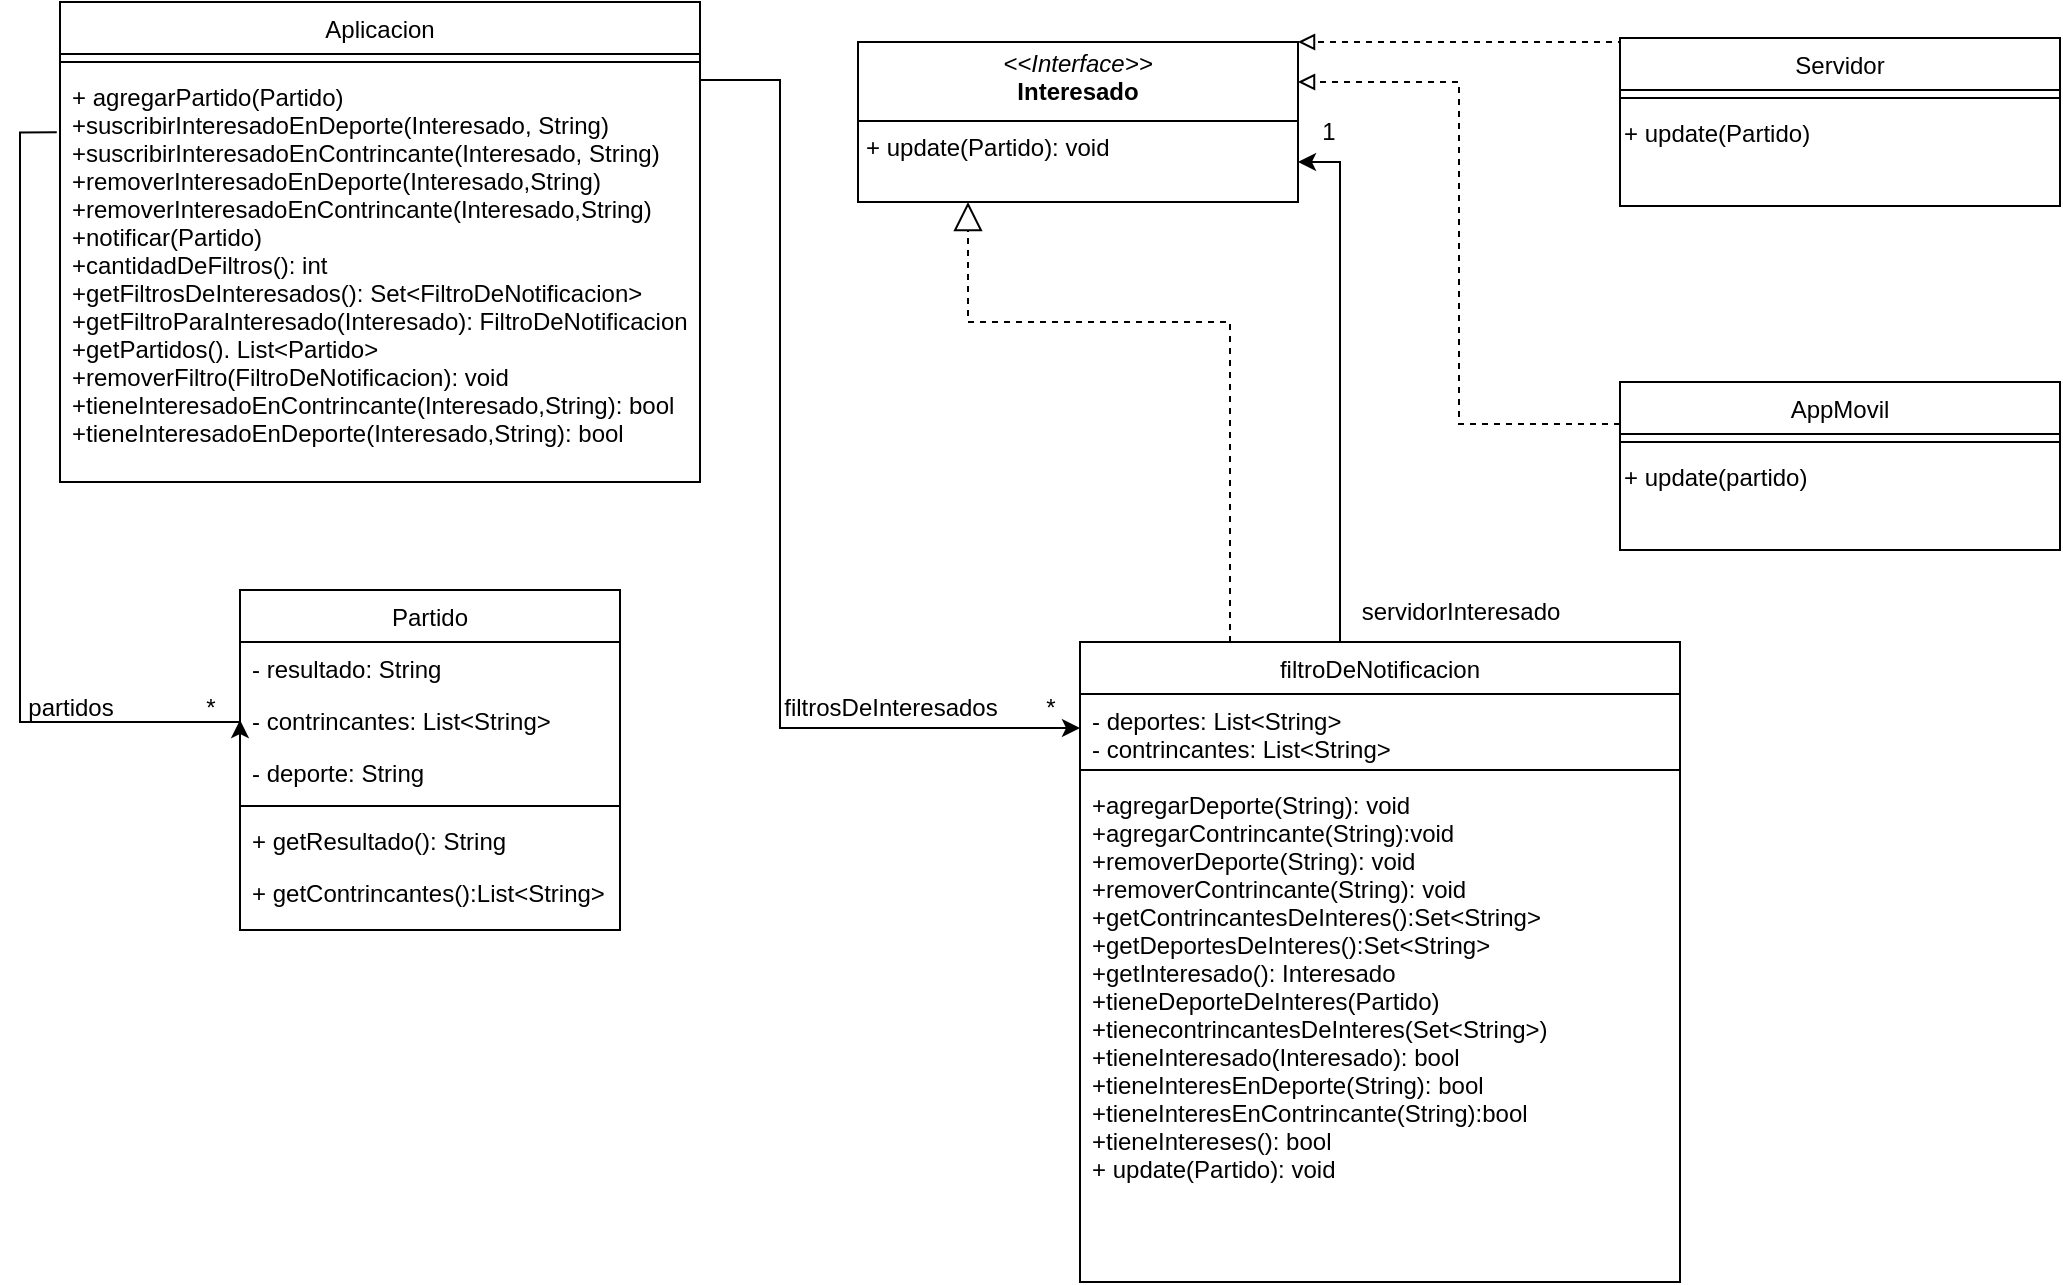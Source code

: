 <mxfile version="24.8.9">
  <diagram id="C5RBs43oDa-KdzZeNtuy" name="Page-1">
    <mxGraphModel dx="476" dy="521" grid="1" gridSize="10" guides="1" tooltips="1" connect="1" arrows="1" fold="1" page="1" pageScale="1" pageWidth="1169" pageHeight="827" math="0" shadow="0">
      <root>
        <mxCell id="WIyWlLk6GJQsqaUBKTNV-0" />
        <mxCell id="WIyWlLk6GJQsqaUBKTNV-1" parent="WIyWlLk6GJQsqaUBKTNV-0" />
        <mxCell id="zkfFHV4jXpPFQw0GAbJ--0" value="Aplicacion" style="swimlane;fontStyle=0;align=center;verticalAlign=top;childLayout=stackLayout;horizontal=1;startSize=26;horizontalStack=0;resizeParent=1;resizeLast=0;collapsible=1;marginBottom=0;rounded=0;shadow=0;strokeWidth=1;" parent="WIyWlLk6GJQsqaUBKTNV-1" vertex="1">
          <mxGeometry x="60" y="120" width="320" height="240" as="geometry">
            <mxRectangle x="230" y="140" width="160" height="26" as="alternateBounds" />
          </mxGeometry>
        </mxCell>
        <mxCell id="zkfFHV4jXpPFQw0GAbJ--4" value="" style="line;html=1;strokeWidth=1;align=left;verticalAlign=middle;spacingTop=-1;spacingLeft=3;spacingRight=3;rotatable=0;labelPosition=right;points=[];portConstraint=eastwest;" parent="zkfFHV4jXpPFQw0GAbJ--0" vertex="1">
          <mxGeometry y="26" width="320" height="8" as="geometry" />
        </mxCell>
        <mxCell id="zkfFHV4jXpPFQw0GAbJ--5" value="+ agregarPartido(Partido)&#xa;+suscribirInteresadoEnDeporte(Interesado, String)&#xa;+suscribirInteresadoEnContrincante(Interesado, String)&#xa;+removerInteresadoEnDeporte(Interesado,String)&#xa;+removerInteresadoEnContrincante(Interesado,String)&#xa;+notificar(Partido)&#xa;+cantidadDeFiltros(): int&#xa;+getFiltrosDeInteresados(): Set&lt;FiltroDeNotificacion&gt;&#xa;+getFiltroParaInteresado(Interesado): FiltroDeNotificacion&#xa;+getPartidos(). List&lt;Partido&gt;&#xa;+removerFiltro(FiltroDeNotificacion): void&#xa;+tieneInteresadoEnContrincante(Interesado,String): bool&#xa;+tieneInteresadoEnDeporte(Interesado,String): bool" style="text;align=left;verticalAlign=top;spacingLeft=4;spacingRight=4;overflow=hidden;rotatable=0;points=[[0,0.5],[1,0.5]];portConstraint=eastwest;" parent="zkfFHV4jXpPFQw0GAbJ--0" vertex="1">
          <mxGeometry y="34" width="320" height="196" as="geometry" />
        </mxCell>
        <mxCell id="zkfFHV4jXpPFQw0GAbJ--6" value="filtroDeNotificacion" style="swimlane;fontStyle=0;align=center;verticalAlign=top;childLayout=stackLayout;horizontal=1;startSize=26;horizontalStack=0;resizeParent=1;resizeLast=0;collapsible=1;marginBottom=0;rounded=0;shadow=0;strokeWidth=1;" parent="WIyWlLk6GJQsqaUBKTNV-1" vertex="1">
          <mxGeometry x="570" y="440" width="300" height="320" as="geometry">
            <mxRectangle x="130" y="380" width="160" height="26" as="alternateBounds" />
          </mxGeometry>
        </mxCell>
        <mxCell id="zkfFHV4jXpPFQw0GAbJ--7" value="- deportes: List&lt;String&gt;&#xa;- contrincantes: List&lt;String&gt;" style="text;align=left;verticalAlign=top;spacingLeft=4;spacingRight=4;overflow=hidden;rotatable=0;points=[[0,0.5],[1,0.5]];portConstraint=eastwest;" parent="zkfFHV4jXpPFQw0GAbJ--6" vertex="1">
          <mxGeometry y="26" width="300" height="34" as="geometry" />
        </mxCell>
        <mxCell id="zkfFHV4jXpPFQw0GAbJ--9" value="" style="line;html=1;strokeWidth=1;align=left;verticalAlign=middle;spacingTop=-1;spacingLeft=3;spacingRight=3;rotatable=0;labelPosition=right;points=[];portConstraint=eastwest;" parent="zkfFHV4jXpPFQw0GAbJ--6" vertex="1">
          <mxGeometry y="60" width="300" height="8" as="geometry" />
        </mxCell>
        <mxCell id="zkfFHV4jXpPFQw0GAbJ--11" value="+agregarDeporte(String): void&#xa;+agregarContrincante(String):void&#xa;+removerDeporte(String): void&#xa;+removerContrincante(String): void&#xa;+getContrincantesDeInteres():Set&lt;String&gt;&#xa;+getDeportesDeInteres():Set&lt;String&gt;&#xa;+getInteresado(): Interesado&#xa;+tieneDeporteDeInteres(Partido)&#xa;+tienecontrincantesDeInteres(Set&lt;String&gt;)&#xa;+tieneInteresado(Interesado): bool&#xa;+tieneInteresEnDeporte(String): bool&#xa;+tieneInteresEnContrincante(String):bool&#xa;+tieneIntereses(): bool&#xa;+ update(Partido): void&#xa;" style="text;align=left;verticalAlign=top;spacingLeft=4;spacingRight=4;overflow=hidden;rotatable=0;points=[[0,0.5],[1,0.5]];portConstraint=eastwest;" parent="zkfFHV4jXpPFQw0GAbJ--6" vertex="1">
          <mxGeometry y="68" width="300" height="232" as="geometry" />
        </mxCell>
        <mxCell id="zkfFHV4jXpPFQw0GAbJ--17" value="Partido" style="swimlane;fontStyle=0;align=center;verticalAlign=top;childLayout=stackLayout;horizontal=1;startSize=26;horizontalStack=0;resizeParent=1;resizeLast=0;collapsible=1;marginBottom=0;rounded=0;shadow=0;strokeWidth=1;" parent="WIyWlLk6GJQsqaUBKTNV-1" vertex="1">
          <mxGeometry x="150" y="414" width="190" height="170" as="geometry">
            <mxRectangle x="550" y="140" width="160" height="26" as="alternateBounds" />
          </mxGeometry>
        </mxCell>
        <mxCell id="zkfFHV4jXpPFQw0GAbJ--18" value="- resultado: String&#xa;" style="text;align=left;verticalAlign=top;spacingLeft=4;spacingRight=4;overflow=hidden;rotatable=0;points=[[0,0.5],[1,0.5]];portConstraint=eastwest;" parent="zkfFHV4jXpPFQw0GAbJ--17" vertex="1">
          <mxGeometry y="26" width="190" height="26" as="geometry" />
        </mxCell>
        <mxCell id="-P2QLp9WxHlWNW9Fwttb-0" value="- contrincantes: List&lt;String&gt;" style="text;align=left;verticalAlign=top;spacingLeft=4;spacingRight=4;overflow=hidden;rotatable=0;points=[[0,0.5],[1,0.5]];portConstraint=eastwest;rounded=0;shadow=0;html=0;" parent="zkfFHV4jXpPFQw0GAbJ--17" vertex="1">
          <mxGeometry y="52" width="190" height="26" as="geometry" />
        </mxCell>
        <mxCell id="zkfFHV4jXpPFQw0GAbJ--19" value="- deporte: String" style="text;align=left;verticalAlign=top;spacingLeft=4;spacingRight=4;overflow=hidden;rotatable=0;points=[[0,0.5],[1,0.5]];portConstraint=eastwest;rounded=0;shadow=0;html=0;" parent="zkfFHV4jXpPFQw0GAbJ--17" vertex="1">
          <mxGeometry y="78" width="190" height="26" as="geometry" />
        </mxCell>
        <mxCell id="zkfFHV4jXpPFQw0GAbJ--23" value="" style="line;html=1;strokeWidth=1;align=left;verticalAlign=middle;spacingTop=-1;spacingLeft=3;spacingRight=3;rotatable=0;labelPosition=right;points=[];portConstraint=eastwest;" parent="zkfFHV4jXpPFQw0GAbJ--17" vertex="1">
          <mxGeometry y="104" width="190" height="8" as="geometry" />
        </mxCell>
        <mxCell id="zkfFHV4jXpPFQw0GAbJ--24" value="+ getResultado(): String" style="text;align=left;verticalAlign=top;spacingLeft=4;spacingRight=4;overflow=hidden;rotatable=0;points=[[0,0.5],[1,0.5]];portConstraint=eastwest;" parent="zkfFHV4jXpPFQw0GAbJ--17" vertex="1">
          <mxGeometry y="112" width="190" height="26" as="geometry" />
        </mxCell>
        <mxCell id="zkfFHV4jXpPFQw0GAbJ--25" value="+ getContrincantes():List&lt;String&gt;" style="text;align=left;verticalAlign=top;spacingLeft=4;spacingRight=4;overflow=hidden;rotatable=0;points=[[0,0.5],[1,0.5]];portConstraint=eastwest;" parent="zkfFHV4jXpPFQw0GAbJ--17" vertex="1">
          <mxGeometry y="138" width="190" height="26" as="geometry" />
        </mxCell>
        <mxCell id="-P2QLp9WxHlWNW9Fwttb-1" value="&lt;p style=&quot;margin:0px;margin-top:4px;text-align:center;&quot;&gt;&lt;i&gt;&amp;lt;&amp;lt;Interface&amp;gt;&amp;gt;&lt;/i&gt;&lt;br&gt;&lt;b&gt;Interesado&lt;/b&gt;&lt;/p&gt;&lt;hr size=&quot;1&quot; style=&quot;border-style:solid;&quot;&gt;&lt;p style=&quot;margin:0px;margin-left:4px;&quot;&gt;+ update(Partido): void&lt;/p&gt;" style="verticalAlign=top;align=left;overflow=fill;html=1;whiteSpace=wrap;" parent="WIyWlLk6GJQsqaUBKTNV-1" vertex="1">
          <mxGeometry x="459" y="140" width="220" height="80" as="geometry" />
        </mxCell>
        <mxCell id="-P2QLp9WxHlWNW9Fwttb-2" style="edgeStyle=orthogonalEdgeStyle;rounded=0;orthogonalLoop=1;jettySize=auto;html=1;exitX=1;exitY=0.5;exitDx=0;exitDy=0;entryX=0;entryY=0.5;entryDx=0;entryDy=0;" parent="WIyWlLk6GJQsqaUBKTNV-1" target="zkfFHV4jXpPFQw0GAbJ--7" edge="1">
          <mxGeometry relative="1" as="geometry">
            <mxPoint x="380" y="159" as="sourcePoint" />
            <Array as="points">
              <mxPoint x="420" y="159" />
              <mxPoint x="420" y="483" />
            </Array>
          </mxGeometry>
        </mxCell>
        <mxCell id="-P2QLp9WxHlWNW9Fwttb-3" value="" style="endArrow=block;dashed=1;endFill=0;endSize=12;html=1;rounded=0;exitX=0.25;exitY=0;exitDx=0;exitDy=0;entryX=0.25;entryY=1;entryDx=0;entryDy=0;" parent="WIyWlLk6GJQsqaUBKTNV-1" source="zkfFHV4jXpPFQw0GAbJ--6" target="-P2QLp9WxHlWNW9Fwttb-1" edge="1">
          <mxGeometry width="160" relative="1" as="geometry">
            <mxPoint x="549" y="430" as="sourcePoint" />
            <mxPoint x="709" y="430" as="targetPoint" />
            <Array as="points">
              <mxPoint x="645" y="280" />
              <mxPoint x="514" y="280" />
            </Array>
          </mxGeometry>
        </mxCell>
        <mxCell id="-P2QLp9WxHlWNW9Fwttb-4" value="filtrosDeInteresados" style="text;html=1;align=center;verticalAlign=middle;resizable=0;points=[];autosize=1;strokeColor=none;fillColor=none;" parent="WIyWlLk6GJQsqaUBKTNV-1" vertex="1">
          <mxGeometry x="410" y="458" width="130" height="30" as="geometry" />
        </mxCell>
        <mxCell id="-P2QLp9WxHlWNW9Fwttb-5" value="*" style="text;html=1;align=center;verticalAlign=middle;resizable=0;points=[];autosize=1;strokeColor=none;fillColor=none;" parent="WIyWlLk6GJQsqaUBKTNV-1" vertex="1">
          <mxGeometry x="540" y="458" width="30" height="30" as="geometry" />
        </mxCell>
        <mxCell id="-P2QLp9WxHlWNW9Fwttb-10" style="edgeStyle=orthogonalEdgeStyle;rounded=0;orthogonalLoop=1;jettySize=auto;html=1;exitX=0.75;exitY=0;exitDx=0;exitDy=0;entryX=1;entryY=0.75;entryDx=0;entryDy=0;" parent="WIyWlLk6GJQsqaUBKTNV-1" source="zkfFHV4jXpPFQw0GAbJ--6" target="-P2QLp9WxHlWNW9Fwttb-1" edge="1">
          <mxGeometry relative="1" as="geometry">
            <mxPoint x="689" y="240" as="targetPoint" />
            <Array as="points">
              <mxPoint x="700" y="440" />
              <mxPoint x="700" y="200" />
            </Array>
          </mxGeometry>
        </mxCell>
        <mxCell id="-P2QLp9WxHlWNW9Fwttb-11" value="1" style="text;html=1;align=center;verticalAlign=middle;resizable=0;points=[];autosize=1;strokeColor=none;fillColor=none;" parent="WIyWlLk6GJQsqaUBKTNV-1" vertex="1">
          <mxGeometry x="679" y="170" width="30" height="30" as="geometry" />
        </mxCell>
        <mxCell id="-P2QLp9WxHlWNW9Fwttb-13" value="servidorInteresado" style="text;html=1;align=center;verticalAlign=middle;resizable=0;points=[];autosize=1;strokeColor=none;fillColor=none;" parent="WIyWlLk6GJQsqaUBKTNV-1" vertex="1">
          <mxGeometry x="700" y="410" width="120" height="30" as="geometry" />
        </mxCell>
        <mxCell id="-P2QLp9WxHlWNW9Fwttb-15" style="edgeStyle=orthogonalEdgeStyle;rounded=0;orthogonalLoop=1;jettySize=auto;html=1;entryX=0;entryY=0.5;entryDx=0;entryDy=0;exitX=-0.005;exitY=0.159;exitDx=0;exitDy=0;exitPerimeter=0;" parent="WIyWlLk6GJQsqaUBKTNV-1" target="-P2QLp9WxHlWNW9Fwttb-0" edge="1" source="zkfFHV4jXpPFQw0GAbJ--5">
          <mxGeometry relative="1" as="geometry">
            <mxPoint x="60" y="185" as="sourcePoint" />
            <Array as="points">
              <mxPoint x="40" y="185" />
              <mxPoint x="40" y="480" />
            </Array>
          </mxGeometry>
        </mxCell>
        <mxCell id="-P2QLp9WxHlWNW9Fwttb-16" value="*" style="text;html=1;align=center;verticalAlign=middle;resizable=0;points=[];autosize=1;strokeColor=none;fillColor=none;" parent="WIyWlLk6GJQsqaUBKTNV-1" vertex="1">
          <mxGeometry x="120" y="458" width="30" height="30" as="geometry" />
        </mxCell>
        <mxCell id="-P2QLp9WxHlWNW9Fwttb-17" value="partidos" style="text;html=1;align=center;verticalAlign=middle;resizable=0;points=[];autosize=1;strokeColor=none;fillColor=none;" parent="WIyWlLk6GJQsqaUBKTNV-1" vertex="1">
          <mxGeometry x="30" y="458" width="70" height="30" as="geometry" />
        </mxCell>
        <mxCell id="p2AY_0_58mfpCjvk-a5i-12" style="edgeStyle=orthogonalEdgeStyle;rounded=0;orthogonalLoop=1;jettySize=auto;html=1;exitX=0;exitY=0;exitDx=0;exitDy=0;entryX=1;entryY=0;entryDx=0;entryDy=0;dashed=1;endArrow=block;endFill=0;" edge="1" parent="WIyWlLk6GJQsqaUBKTNV-1" source="p2AY_0_58mfpCjvk-a5i-0" target="-P2QLp9WxHlWNW9Fwttb-1">
          <mxGeometry relative="1" as="geometry">
            <Array as="points">
              <mxPoint x="840" y="140" />
            </Array>
          </mxGeometry>
        </mxCell>
        <mxCell id="p2AY_0_58mfpCjvk-a5i-0" value="Servidor" style="swimlane;fontStyle=0;align=center;verticalAlign=top;childLayout=stackLayout;horizontal=1;startSize=26;horizontalStack=0;resizeParent=1;resizeLast=0;collapsible=1;marginBottom=0;rounded=0;shadow=0;strokeWidth=1;" vertex="1" parent="WIyWlLk6GJQsqaUBKTNV-1">
          <mxGeometry x="840" y="138" width="220" height="84" as="geometry">
            <mxRectangle x="550" y="140" width="160" height="26" as="alternateBounds" />
          </mxGeometry>
        </mxCell>
        <mxCell id="p2AY_0_58mfpCjvk-a5i-4" value="" style="line;html=1;strokeWidth=1;align=left;verticalAlign=middle;spacingTop=-1;spacingLeft=3;spacingRight=3;rotatable=0;labelPosition=right;points=[];portConstraint=eastwest;" vertex="1" parent="p2AY_0_58mfpCjvk-a5i-0">
          <mxGeometry y="26" width="220" height="8" as="geometry" />
        </mxCell>
        <mxCell id="p2AY_0_58mfpCjvk-a5i-7" value="+ update(Partido)" style="text;whiteSpace=wrap;html=1;" vertex="1" parent="p2AY_0_58mfpCjvk-a5i-0">
          <mxGeometry y="34" width="220" height="50" as="geometry" />
        </mxCell>
        <mxCell id="p2AY_0_58mfpCjvk-a5i-11" style="edgeStyle=orthogonalEdgeStyle;rounded=0;orthogonalLoop=1;jettySize=auto;html=1;exitX=0;exitY=0.25;exitDx=0;exitDy=0;entryX=1;entryY=0.25;entryDx=0;entryDy=0;endArrow=block;endFill=0;dashed=1;" edge="1" parent="WIyWlLk6GJQsqaUBKTNV-1" source="p2AY_0_58mfpCjvk-a5i-8" target="-P2QLp9WxHlWNW9Fwttb-1">
          <mxGeometry relative="1" as="geometry" />
        </mxCell>
        <mxCell id="p2AY_0_58mfpCjvk-a5i-8" value="AppMovil" style="swimlane;fontStyle=0;align=center;verticalAlign=top;childLayout=stackLayout;horizontal=1;startSize=26;horizontalStack=0;resizeParent=1;resizeLast=0;collapsible=1;marginBottom=0;rounded=0;shadow=0;strokeWidth=1;" vertex="1" parent="WIyWlLk6GJQsqaUBKTNV-1">
          <mxGeometry x="840" y="310" width="220" height="84" as="geometry">
            <mxRectangle x="550" y="140" width="160" height="26" as="alternateBounds" />
          </mxGeometry>
        </mxCell>
        <mxCell id="p2AY_0_58mfpCjvk-a5i-9" value="" style="line;html=1;strokeWidth=1;align=left;verticalAlign=middle;spacingTop=-1;spacingLeft=3;spacingRight=3;rotatable=0;labelPosition=right;points=[];portConstraint=eastwest;" vertex="1" parent="p2AY_0_58mfpCjvk-a5i-8">
          <mxGeometry y="26" width="220" height="8" as="geometry" />
        </mxCell>
        <mxCell id="p2AY_0_58mfpCjvk-a5i-10" value="+ update(partido)" style="text;whiteSpace=wrap;html=1;" vertex="1" parent="p2AY_0_58mfpCjvk-a5i-8">
          <mxGeometry y="34" width="220" height="50" as="geometry" />
        </mxCell>
      </root>
    </mxGraphModel>
  </diagram>
</mxfile>
